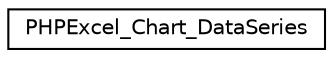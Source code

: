 digraph "Иерархия классов. Графический вид."
{
  edge [fontname="Helvetica",fontsize="10",labelfontname="Helvetica",labelfontsize="10"];
  node [fontname="Helvetica",fontsize="10",shape=record];
  rankdir="LR";
  Node0 [label="PHPExcel_Chart_DataSeries",height=0.2,width=0.4,color="black", fillcolor="white", style="filled",URL="$class_p_h_p_excel___chart___data_series.html"];
}
